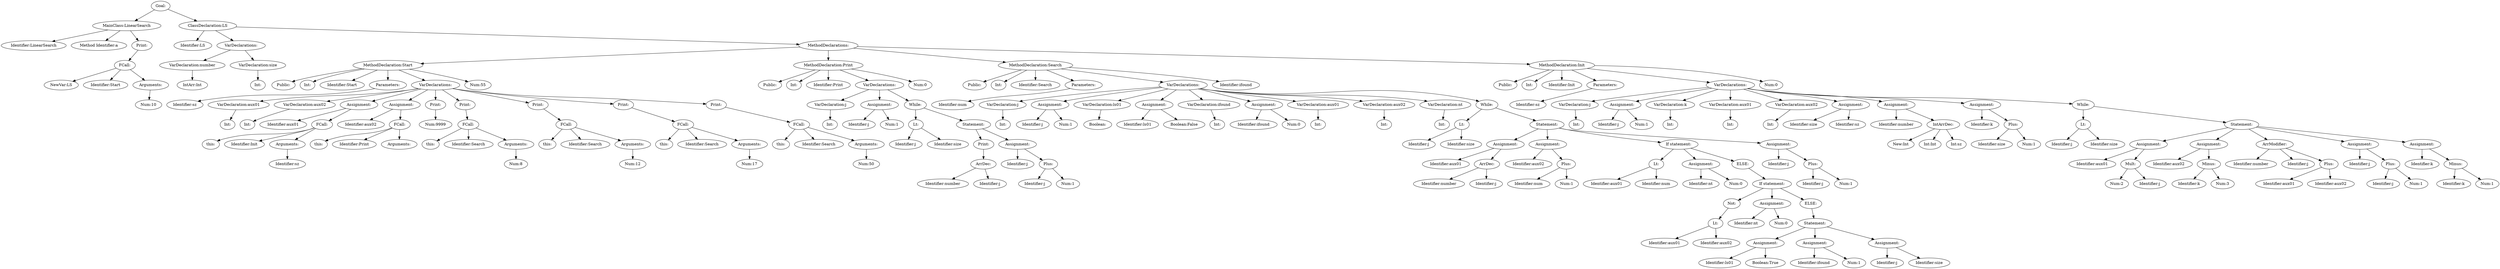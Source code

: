 digraph {
n0 [label="Goal:"];
n1 [label="MainClass:LinearSearch"];
n2 [label="Identifier:LinearSearch"];
n1 -> n2
n3 [label="Method Identifier:a"];
n1 -> n3
n4 [label="Print:"];
n5 [label="FCall:"];
n6 [label="NewVar:LS"];
n5 -> n6
n7 [label="Identifier:Start"];
n5 -> n7
n8 [label="Arguments:"];
n9 [label="Num:10"];
n8 -> n9
n5 -> n8
n4 -> n5
n1 -> n4
n0 -> n1
n10 [label="ClassDeclaration:LS"];
n11 [label="Identifier:LS"];
n10 -> n11
n12 [label="VarDeclarations:"];
n13 [label="VarDeclaration:number"];
n14 [label="IntArr:Int"];
n13 -> n14
n12 -> n13
n15 [label="VarDeclaration:size"];
n16 [label="Int:"];
n15 -> n16
n12 -> n15
n10 -> n12
n17 [label="MethodDeclarations:"];
n18 [label="MethodDeclaration:Start"];
n19 [label="Public:"];
n18 -> n19
n20 [label="Int:"];
n18 -> n20
n21 [label="Identifier:Start"];
n18 -> n21
n22 [label="Parameters:"];
n23 [label="Identifier:sz"];
n22 -> n23
n18 -> n22
n24 [label="VarDeclarations:"];
n25 [label="VarDeclaration:aux01"];
n26 [label="Int:"];
n25 -> n26
n24 -> n25
n27 [label="VarDeclaration:aux02"];
n28 [label="Int:"];
n27 -> n28
n24 -> n27
n29 [label="Assignment:"];
n30 [label="Identifier:aux01"];
n29 -> n30
n31 [label="FCall:"];
n32 [label="this:"];
n31 -> n32
n33 [label="Identifier:Init"];
n31 -> n33
n34 [label="Arguments:"];
n35 [label="Identifier:sz"];
n34 -> n35
n31 -> n34
n29 -> n31
n24 -> n29
n36 [label="Assignment:"];
n37 [label="Identifier:aux02"];
n36 -> n37
n38 [label="FCall:"];
n39 [label="this:"];
n38 -> n39
n40 [label="Identifier:Print"];
n38 -> n40
n41 [label="Arguments:"];
n38 -> n41
n36 -> n38
n24 -> n36
n42 [label="Print:"];
n43 [label="Num:9999"];
n42 -> n43
n24 -> n42
n44 [label="Print:"];
n45 [label="FCall:"];
n46 [label="this:"];
n45 -> n46
n47 [label="Identifier:Search"];
n45 -> n47
n48 [label="Arguments:"];
n49 [label="Num:8"];
n48 -> n49
n45 -> n48
n44 -> n45
n24 -> n44
n50 [label="Print:"];
n51 [label="FCall:"];
n52 [label="this:"];
n51 -> n52
n53 [label="Identifier:Search"];
n51 -> n53
n54 [label="Arguments:"];
n55 [label="Num:12"];
n54 -> n55
n51 -> n54
n50 -> n51
n24 -> n50
n56 [label="Print:"];
n57 [label="FCall:"];
n58 [label="this:"];
n57 -> n58
n59 [label="Identifier:Search"];
n57 -> n59
n60 [label="Arguments:"];
n61 [label="Num:17"];
n60 -> n61
n57 -> n60
n56 -> n57
n24 -> n56
n62 [label="Print:"];
n63 [label="FCall:"];
n64 [label="this:"];
n63 -> n64
n65 [label="Identifier:Search"];
n63 -> n65
n66 [label="Arguments:"];
n67 [label="Num:50"];
n66 -> n67
n63 -> n66
n62 -> n63
n24 -> n62
n18 -> n24
n68 [label="Num:55"];
n18 -> n68
n17 -> n18
n69 [label="MethodDeclaration:Print"];
n70 [label="Public:"];
n69 -> n70
n71 [label="Int:"];
n69 -> n71
n72 [label="Identifier:Print"];
n69 -> n72
n73 [label="VarDeclarations:"];
n74 [label="VarDeclaration:j"];
n75 [label="Int:"];
n74 -> n75
n73 -> n74
n76 [label="Assignment:"];
n77 [label="Identifier:j"];
n76 -> n77
n78 [label="Num:1"];
n76 -> n78
n73 -> n76
n79 [label="While:"];
n80 [label="Lt:"];
n81 [label="Identifier:j"];
n80 -> n81
n82 [label="Identifier:size"];
n80 -> n82
n79 -> n80
n83 [label="Statement:"];
n84 [label="Print:"];
n85 [label="ArrDec:"];
n86 [label="Identifier:number"];
n85 -> n86
n87 [label="Identifier:j"];
n85 -> n87
n84 -> n85
n83 -> n84
n88 [label="Assignment:"];
n89 [label="Identifier:j"];
n88 -> n89
n90 [label="Plus:"];
n91 [label="Identifier:j"];
n90 -> n91
n92 [label="Num:1"];
n90 -> n92
n88 -> n90
n83 -> n88
n79 -> n83
n73 -> n79
n69 -> n73
n93 [label="Num:0"];
n69 -> n93
n17 -> n69
n94 [label="MethodDeclaration:Search"];
n95 [label="Public:"];
n94 -> n95
n96 [label="Int:"];
n94 -> n96
n97 [label="Identifier:Search"];
n94 -> n97
n98 [label="Parameters:"];
n99 [label="Identifier:num"];
n98 -> n99
n94 -> n98
n100 [label="VarDeclarations:"];
n101 [label="VarDeclaration:j"];
n102 [label="Int:"];
n101 -> n102
n100 -> n101
n103 [label="Assignment:"];
n104 [label="Identifier:j"];
n103 -> n104
n105 [label="Num:1"];
n103 -> n105
n100 -> n103
n106 [label="VarDeclaration:ls01"];
n107 [label="Boolean:"];
n106 -> n107
n100 -> n106
n108 [label="Assignment:"];
n109 [label="Identifier:ls01"];
n108 -> n109
n110 [label="Boolean:False"];
n108 -> n110
n100 -> n108
n111 [label="VarDeclaration:ifound"];
n112 [label="Int:"];
n111 -> n112
n100 -> n111
n113 [label="Assignment:"];
n114 [label="Identifier:ifound"];
n113 -> n114
n115 [label="Num:0"];
n113 -> n115
n100 -> n113
n116 [label="VarDeclaration:aux01"];
n117 [label="Int:"];
n116 -> n117
n100 -> n116
n118 [label="VarDeclaration:aux02"];
n119 [label="Int:"];
n118 -> n119
n100 -> n118
n120 [label="VarDeclaration:nt"];
n121 [label="Int:"];
n120 -> n121
n100 -> n120
n122 [label="While:"];
n123 [label="Lt:"];
n124 [label="Identifier:j"];
n123 -> n124
n125 [label="Identifier:size"];
n123 -> n125
n122 -> n123
n126 [label="Statement:"];
n127 [label="Assignment:"];
n128 [label="Identifier:aux01"];
n127 -> n128
n129 [label="ArrDec:"];
n130 [label="Identifier:number"];
n129 -> n130
n131 [label="Identifier:j"];
n129 -> n131
n127 -> n129
n126 -> n127
n132 [label="Assignment:"];
n133 [label="Identifier:aux02"];
n132 -> n133
n134 [label="Plus:"];
n135 [label="Identifier:num"];
n134 -> n135
n136 [label="Num:1"];
n134 -> n136
n132 -> n134
n126 -> n132
n137 [label="If statement:"];
n138 [label="Lt:"];
n139 [label="Identifier:aux01"];
n138 -> n139
n140 [label="Identifier:num"];
n138 -> n140
n137 -> n138
n141 [label="Assignment:"];
n142 [label="Identifier:nt"];
n141 -> n142
n143 [label="Num:0"];
n141 -> n143
n137 -> n141
n144 [label="ELSE:"];
n145 [label="If statement:"];
n146 [label="Not:"];
n147 [label="Lt:"];
n148 [label="Identifier:aux01"];
n147 -> n148
n149 [label="Identifier:aux02"];
n147 -> n149
n146 -> n147
n145 -> n146
n150 [label="Assignment:"];
n151 [label="Identifier:nt"];
n150 -> n151
n152 [label="Num:0"];
n150 -> n152
n145 -> n150
n153 [label="ELSE:"];
n154 [label="Statement:"];
n155 [label="Assignment:"];
n156 [label="Identifier:ls01"];
n155 -> n156
n157 [label="Boolean:True"];
n155 -> n157
n154 -> n155
n158 [label="Assignment:"];
n159 [label="Identifier:ifound"];
n158 -> n159
n160 [label="Num:1"];
n158 -> n160
n154 -> n158
n161 [label="Assignment:"];
n162 [label="Identifier:j"];
n161 -> n162
n163 [label="Identifier:size"];
n161 -> n163
n154 -> n161
n153 -> n154
n145 -> n153
n144 -> n145
n137 -> n144
n126 -> n137
n164 [label="Assignment:"];
n165 [label="Identifier:j"];
n164 -> n165
n166 [label="Plus:"];
n167 [label="Identifier:j"];
n166 -> n167
n168 [label="Num:1"];
n166 -> n168
n164 -> n166
n126 -> n164
n122 -> n126
n100 -> n122
n94 -> n100
n169 [label="Identifier:ifound"];
n94 -> n169
n17 -> n94
n170 [label="MethodDeclaration:Init"];
n171 [label="Public:"];
n170 -> n171
n172 [label="Int:"];
n170 -> n172
n173 [label="Identifier:Init"];
n170 -> n173
n174 [label="Parameters:"];
n175 [label="Identifier:sz"];
n174 -> n175
n170 -> n174
n176 [label="VarDeclarations:"];
n177 [label="VarDeclaration:j"];
n178 [label="Int:"];
n177 -> n178
n176 -> n177
n179 [label="Assignment:"];
n180 [label="Identifier:j"];
n179 -> n180
n181 [label="Num:1"];
n179 -> n181
n176 -> n179
n182 [label="VarDeclaration:k"];
n183 [label="Int:"];
n182 -> n183
n176 -> n182
n184 [label="VarDeclaration:aux01"];
n185 [label="Int:"];
n184 -> n185
n176 -> n184
n186 [label="VarDeclaration:aux02"];
n187 [label="Int:"];
n186 -> n187
n176 -> n186
n188 [label="Assignment:"];
n189 [label="Identifier:size"];
n188 -> n189
n190 [label="Identifier:sz"];
n188 -> n190
n176 -> n188
n191 [label="Assignment:"];
n192 [label="Identifier:number"];
n191 -> n192
n193 [label="IntArrDec:"];
n194 [label="New:Int"];
n193 -> n194
n195 [label="Int:Int"];
n193 -> n195
n196 [label="Int:sz"];
n193 -> n196
n191 -> n193
n176 -> n191
n197 [label="Assignment:"];
n198 [label="Identifier:k"];
n197 -> n198
n199 [label="Plus:"];
n200 [label="Identifier:size"];
n199 -> n200
n201 [label="Num:1"];
n199 -> n201
n197 -> n199
n176 -> n197
n202 [label="While:"];
n203 [label="Lt:"];
n204 [label="Identifier:j"];
n203 -> n204
n205 [label="Identifier:size"];
n203 -> n205
n202 -> n203
n206 [label="Statement:"];
n207 [label="Assignment:"];
n208 [label="Identifier:aux01"];
n207 -> n208
n209 [label="Mult:"];
n210 [label="Num:2"];
n209 -> n210
n211 [label="Identifier:j"];
n209 -> n211
n207 -> n209
n206 -> n207
n212 [label="Assignment:"];
n213 [label="Identifier:aux02"];
n212 -> n213
n214 [label="Minus:"];
n215 [label="Identifier:k"];
n214 -> n215
n216 [label="Num:3"];
n214 -> n216
n212 -> n214
n206 -> n212
n217 [label="ArrModifier:"];
n218 [label="Identifier:number"];
n217 -> n218
n219 [label="Identifier:j"];
n217 -> n219
n220 [label="Plus:"];
n221 [label="Identifier:aux01"];
n220 -> n221
n222 [label="Identifier:aux02"];
n220 -> n222
n217 -> n220
n206 -> n217
n223 [label="Assignment:"];
n224 [label="Identifier:j"];
n223 -> n224
n225 [label="Plus:"];
n226 [label="Identifier:j"];
n225 -> n226
n227 [label="Num:1"];
n225 -> n227
n223 -> n225
n206 -> n223
n228 [label="Assignment:"];
n229 [label="Identifier:k"];
n228 -> n229
n230 [label="Minus:"];
n231 [label="Identifier:k"];
n230 -> n231
n232 [label="Num:1"];
n230 -> n232
n228 -> n230
n206 -> n228
n202 -> n206
n176 -> n202
n170 -> n176
n233 [label="Num:0"];
n170 -> n233
n17 -> n170
n10 -> n17
n0 -> n10
}
